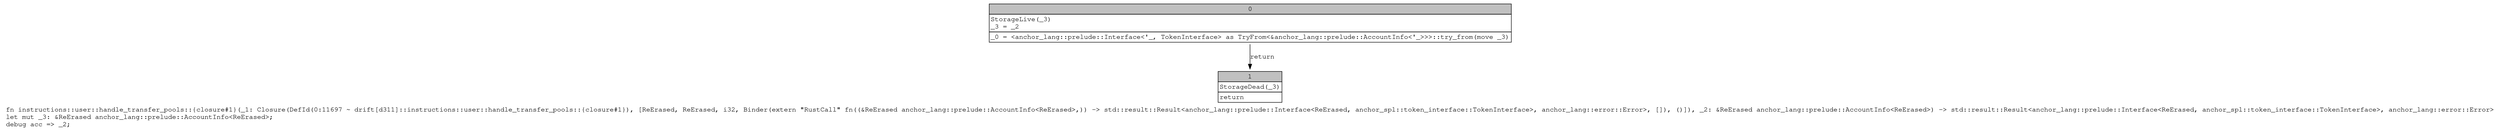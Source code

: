 digraph Mir_0_11697 {
    graph [fontname="Courier, monospace"];
    node [fontname="Courier, monospace"];
    edge [fontname="Courier, monospace"];
    label=<fn instructions::user::handle_transfer_pools::{closure#1}(_1: Closure(DefId(0:11697 ~ drift[d311]::instructions::user::handle_transfer_pools::{closure#1}), [ReErased, ReErased, i32, Binder(extern &quot;RustCall&quot; fn((&amp;ReErased anchor_lang::prelude::AccountInfo&lt;ReErased&gt;,)) -&gt; std::result::Result&lt;anchor_lang::prelude::Interface&lt;ReErased, anchor_spl::token_interface::TokenInterface&gt;, anchor_lang::error::Error&gt;, []), ()]), _2: &amp;ReErased anchor_lang::prelude::AccountInfo&lt;ReErased&gt;) -&gt; std::result::Result&lt;anchor_lang::prelude::Interface&lt;ReErased, anchor_spl::token_interface::TokenInterface&gt;, anchor_lang::error::Error&gt;<br align="left"/>let mut _3: &amp;ReErased anchor_lang::prelude::AccountInfo&lt;ReErased&gt;;<br align="left"/>debug acc =&gt; _2;<br align="left"/>>;
    bb0__0_11697 [shape="none", label=<<table border="0" cellborder="1" cellspacing="0"><tr><td bgcolor="gray" align="center" colspan="1">0</td></tr><tr><td align="left" balign="left">StorageLive(_3)<br/>_3 = _2<br/></td></tr><tr><td align="left">_0 = &lt;anchor_lang::prelude::Interface&lt;'_, TokenInterface&gt; as TryFrom&lt;&amp;anchor_lang::prelude::AccountInfo&lt;'_&gt;&gt;&gt;::try_from(move _3)</td></tr></table>>];
    bb1__0_11697 [shape="none", label=<<table border="0" cellborder="1" cellspacing="0"><tr><td bgcolor="gray" align="center" colspan="1">1</td></tr><tr><td align="left" balign="left">StorageDead(_3)<br/></td></tr><tr><td align="left">return</td></tr></table>>];
    bb0__0_11697 -> bb1__0_11697 [label="return"];
}
